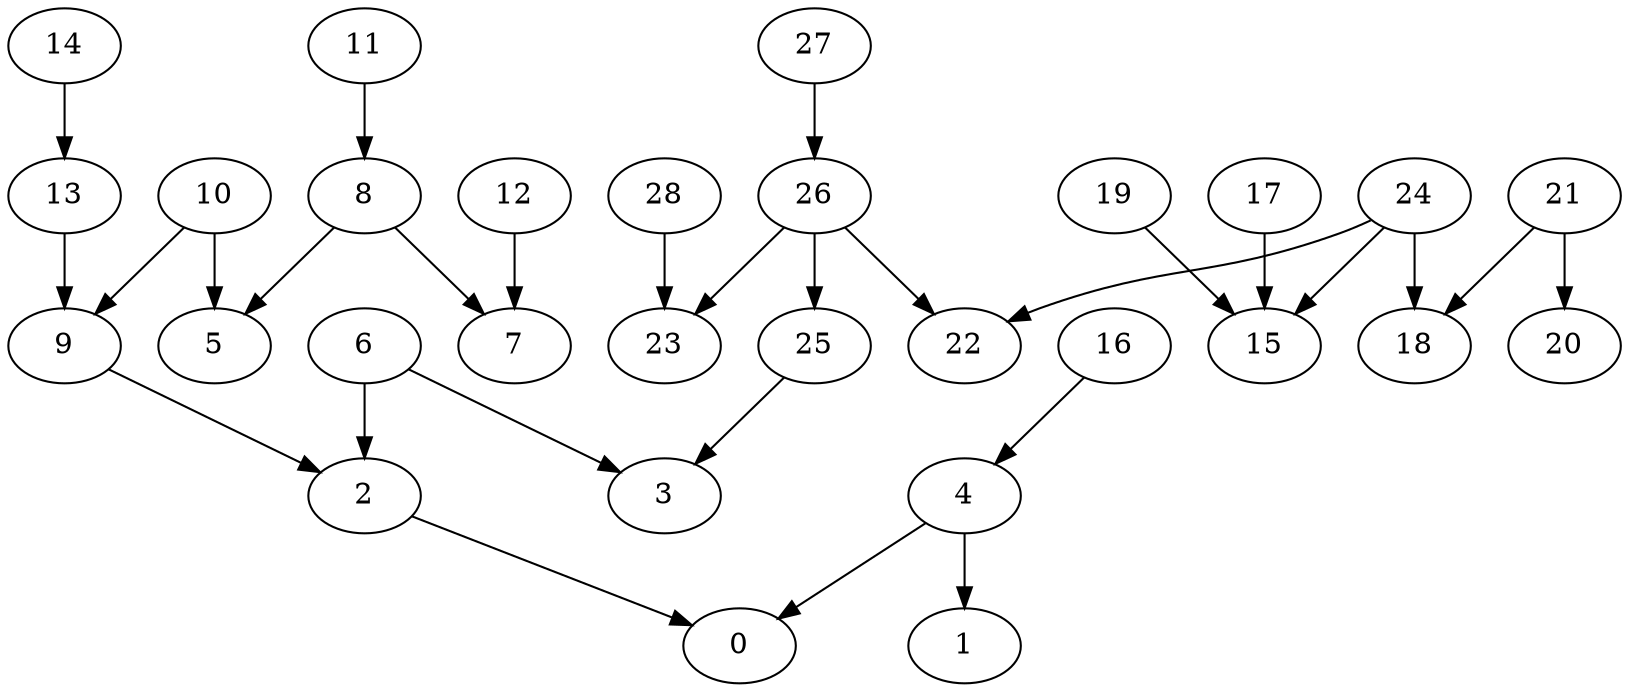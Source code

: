 digraph my_graph {
28 [label=28]
23 [label=23]
14 [label=14]
13 [label=13]
10 [label=10]
5 [label=5]
6 [label=6]
2 [label=2]
16 [label=16]
4 [label=4]
0 [label=0]
19 [label=19]
15 [label=15]
26 [label=26]
25 [label=25]
22 [label=22]
9 [label=9]
17 [label=17]
1 [label=1]
24 [label=24]
18 [label=18]
3 [label=3]
27 [label=27]
8 [label=8]
7 [label=7]
21 [label=21]
20 [label=20]
11 [label=11]
12 [label=12]
28->23
14->13
10->5
6->2
16->4
4->0
19->15
26->25
26->22
13->9
17->15
4->1
24->18
24->22
9->2
25->3
2->0
6->3
24->15
27->26
8->7
21->20
10->9
21->18
11->8
8->5
26->23
12->7
}